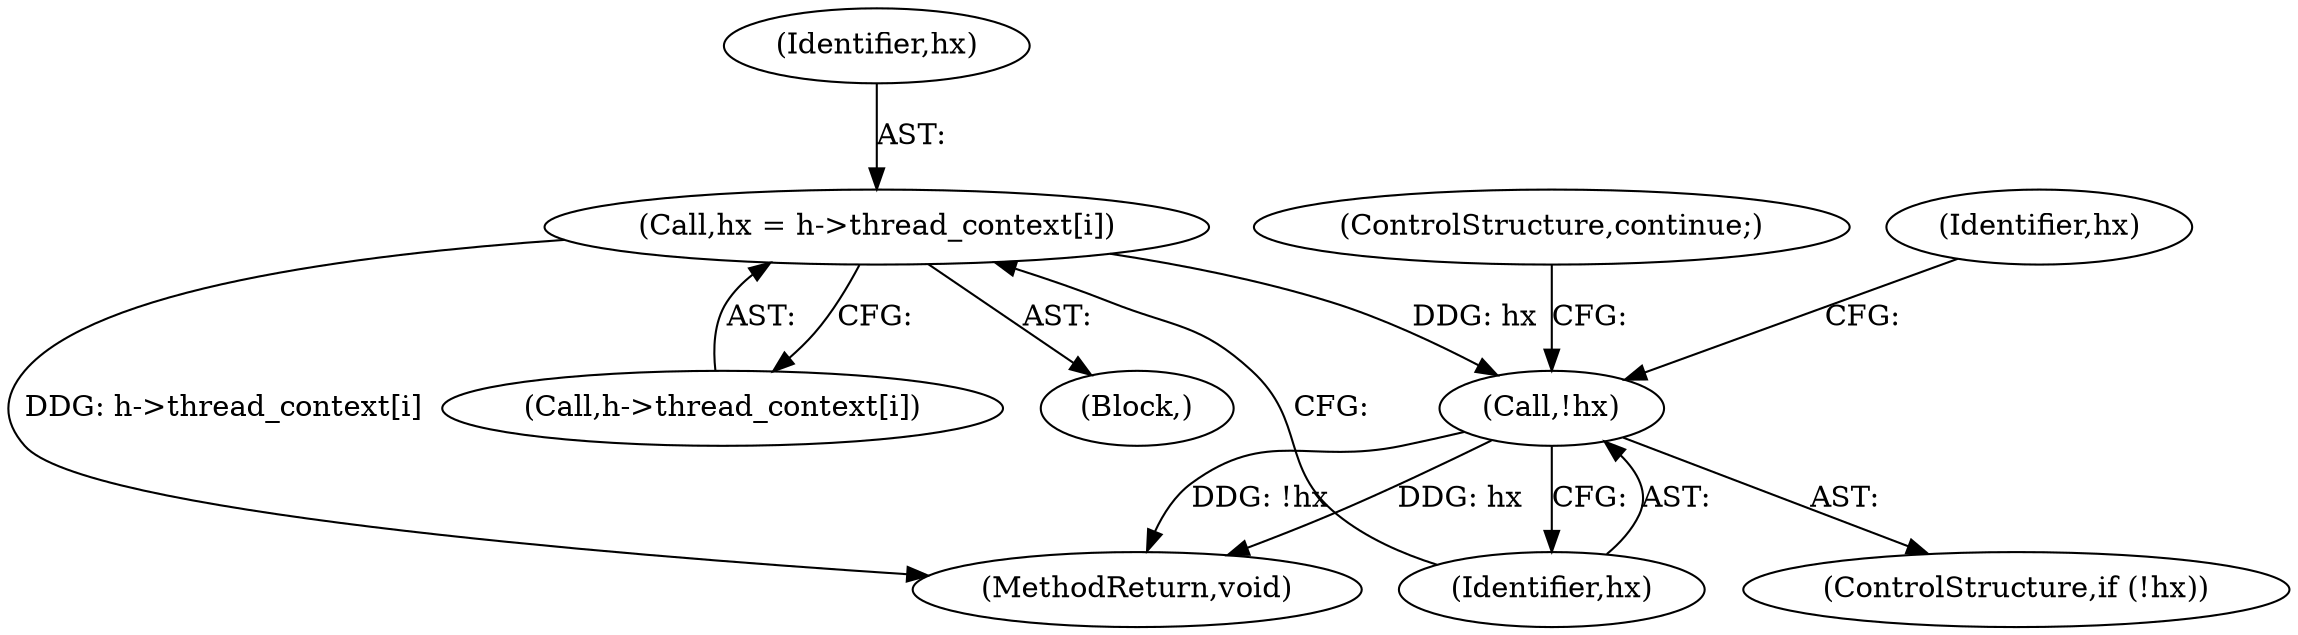 digraph "0_FFmpeg_e8714f6f93d1a32f4e4655209960afcf4c185214@API" {
"1000267" [label="(Call,hx = h->thread_context[i])"];
"1000275" [label="(Call,!hx)"];
"1000276" [label="(Identifier,hx)"];
"1000277" [label="(ControlStructure,continue;)"];
"1000382" [label="(MethodReturn,void)"];
"1000274" [label="(ControlStructure,if (!hx))"];
"1000282" [label="(Identifier,hx)"];
"1000267" [label="(Call,hx = h->thread_context[i])"];
"1000275" [label="(Call,!hx)"];
"1000269" [label="(Call,h->thread_context[i])"];
"1000268" [label="(Identifier,hx)"];
"1000266" [label="(Block,)"];
"1000267" -> "1000266"  [label="AST: "];
"1000267" -> "1000269"  [label="CFG: "];
"1000268" -> "1000267"  [label="AST: "];
"1000269" -> "1000267"  [label="AST: "];
"1000276" -> "1000267"  [label="CFG: "];
"1000267" -> "1000382"  [label="DDG: h->thread_context[i]"];
"1000267" -> "1000275"  [label="DDG: hx"];
"1000275" -> "1000274"  [label="AST: "];
"1000275" -> "1000276"  [label="CFG: "];
"1000276" -> "1000275"  [label="AST: "];
"1000277" -> "1000275"  [label="CFG: "];
"1000282" -> "1000275"  [label="CFG: "];
"1000275" -> "1000382"  [label="DDG: !hx"];
"1000275" -> "1000382"  [label="DDG: hx"];
}
